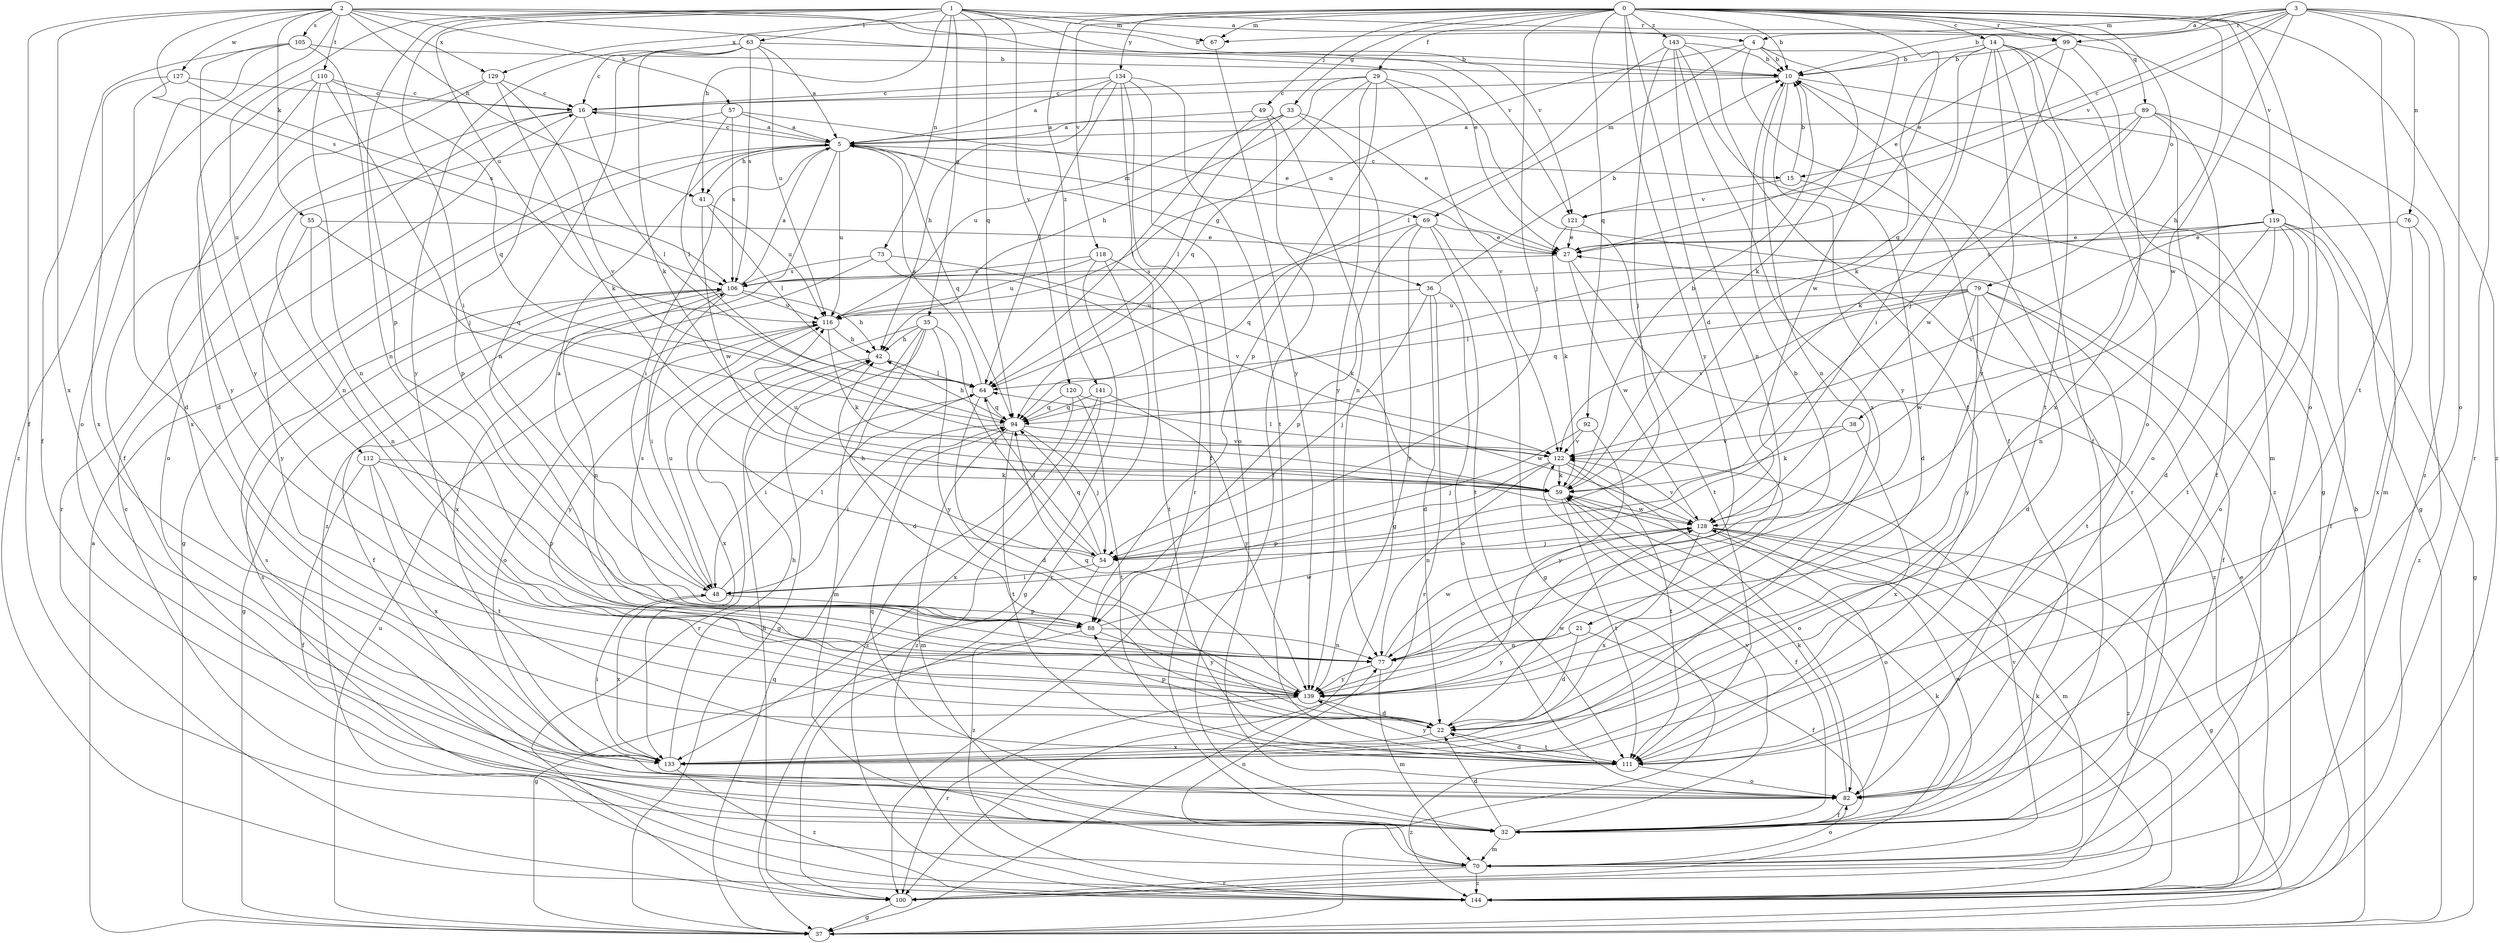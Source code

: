 strict digraph  {
0;
1;
2;
3;
4;
5;
10;
14;
15;
16;
21;
22;
27;
29;
32;
33;
35;
36;
37;
38;
41;
42;
48;
49;
54;
55;
57;
59;
63;
64;
67;
69;
70;
73;
76;
77;
79;
82;
88;
89;
92;
94;
99;
100;
105;
106;
110;
111;
112;
116;
118;
119;
120;
121;
122;
127;
128;
129;
133;
134;
139;
141;
143;
144;
0 -> 10  [label=b];
0 -> 14  [label=c];
0 -> 21  [label=d];
0 -> 27  [label=e];
0 -> 29  [label=f];
0 -> 33  [label=g];
0 -> 38  [label=h];
0 -> 49  [label=j];
0 -> 54  [label=j];
0 -> 67  [label=m];
0 -> 79  [label=o];
0 -> 82  [label=o];
0 -> 89  [label=q];
0 -> 92  [label=q];
0 -> 99  [label=r];
0 -> 118  [label=v];
0 -> 119  [label=v];
0 -> 129  [label=x];
0 -> 134  [label=y];
0 -> 139  [label=y];
0 -> 141  [label=z];
0 -> 143  [label=z];
0 -> 144  [label=z];
1 -> 4  [label=a];
1 -> 35  [label=g];
1 -> 41  [label=h];
1 -> 48  [label=i];
1 -> 63  [label=l];
1 -> 67  [label=m];
1 -> 73  [label=n];
1 -> 88  [label=p];
1 -> 94  [label=q];
1 -> 99  [label=r];
1 -> 112  [label=u];
1 -> 116  [label=u];
1 -> 120  [label=v];
1 -> 121  [label=v];
2 -> 10  [label=b];
2 -> 27  [label=e];
2 -> 32  [label=f];
2 -> 41  [label=h];
2 -> 55  [label=k];
2 -> 57  [label=k];
2 -> 105  [label=s];
2 -> 106  [label=s];
2 -> 110  [label=t];
2 -> 121  [label=v];
2 -> 127  [label=w];
2 -> 129  [label=x];
2 -> 133  [label=x];
2 -> 144  [label=z];
3 -> 4  [label=a];
3 -> 10  [label=b];
3 -> 15  [label=c];
3 -> 67  [label=m];
3 -> 76  [label=n];
3 -> 82  [label=o];
3 -> 99  [label=r];
3 -> 100  [label=r];
3 -> 111  [label=t];
3 -> 121  [label=v];
3 -> 128  [label=w];
4 -> 10  [label=b];
4 -> 32  [label=f];
4 -> 59  [label=k];
4 -> 69  [label=m];
4 -> 116  [label=u];
4 -> 128  [label=w];
5 -> 15  [label=c];
5 -> 16  [label=c];
5 -> 36  [label=g];
5 -> 37  [label=g];
5 -> 41  [label=h];
5 -> 48  [label=i];
5 -> 69  [label=m];
5 -> 94  [label=q];
5 -> 116  [label=u];
5 -> 144  [label=z];
10 -> 16  [label=c];
10 -> 37  [label=g];
10 -> 77  [label=n];
10 -> 100  [label=r];
10 -> 139  [label=y];
14 -> 10  [label=b];
14 -> 32  [label=f];
14 -> 48  [label=i];
14 -> 59  [label=k];
14 -> 70  [label=m];
14 -> 82  [label=o];
14 -> 94  [label=q];
14 -> 111  [label=t];
14 -> 139  [label=y];
15 -> 10  [label=b];
15 -> 22  [label=d];
15 -> 121  [label=v];
16 -> 5  [label=a];
16 -> 64  [label=l];
16 -> 82  [label=o];
16 -> 88  [label=p];
16 -> 100  [label=r];
21 -> 22  [label=d];
21 -> 32  [label=f];
21 -> 77  [label=n];
21 -> 139  [label=y];
22 -> 88  [label=p];
22 -> 111  [label=t];
22 -> 128  [label=w];
22 -> 133  [label=x];
27 -> 106  [label=s];
27 -> 128  [label=w];
27 -> 144  [label=z];
29 -> 16  [label=c];
29 -> 42  [label=h];
29 -> 88  [label=p];
29 -> 94  [label=q];
29 -> 122  [label=v];
29 -> 139  [label=y];
29 -> 144  [label=z];
32 -> 22  [label=d];
32 -> 70  [label=m];
32 -> 106  [label=s];
32 -> 122  [label=v];
32 -> 128  [label=w];
33 -> 5  [label=a];
33 -> 27  [label=e];
33 -> 37  [label=g];
33 -> 64  [label=l];
33 -> 116  [label=u];
35 -> 22  [label=d];
35 -> 37  [label=g];
35 -> 42  [label=h];
35 -> 54  [label=j];
35 -> 70  [label=m];
35 -> 133  [label=x];
35 -> 139  [label=y];
36 -> 10  [label=b];
36 -> 22  [label=d];
36 -> 54  [label=j];
36 -> 82  [label=o];
36 -> 100  [label=r];
36 -> 116  [label=u];
37 -> 5  [label=a];
37 -> 10  [label=b];
37 -> 94  [label=q];
37 -> 116  [label=u];
38 -> 59  [label=k];
38 -> 122  [label=v];
38 -> 133  [label=x];
41 -> 64  [label=l];
41 -> 116  [label=u];
41 -> 128  [label=w];
42 -> 64  [label=l];
42 -> 100  [label=r];
48 -> 5  [label=a];
48 -> 64  [label=l];
48 -> 88  [label=p];
48 -> 116  [label=u];
48 -> 133  [label=x];
49 -> 5  [label=a];
49 -> 32  [label=f];
49 -> 64  [label=l];
49 -> 77  [label=n];
54 -> 42  [label=h];
54 -> 48  [label=i];
54 -> 64  [label=l];
54 -> 94  [label=q];
54 -> 144  [label=z];
55 -> 27  [label=e];
55 -> 77  [label=n];
55 -> 94  [label=q];
55 -> 139  [label=y];
57 -> 5  [label=a];
57 -> 27  [label=e];
57 -> 64  [label=l];
57 -> 77  [label=n];
57 -> 106  [label=s];
59 -> 10  [label=b];
59 -> 32  [label=f];
59 -> 111  [label=t];
59 -> 116  [label=u];
59 -> 128  [label=w];
63 -> 5  [label=a];
63 -> 10  [label=b];
63 -> 16  [label=c];
63 -> 59  [label=k];
63 -> 77  [label=n];
63 -> 106  [label=s];
63 -> 116  [label=u];
63 -> 139  [label=y];
64 -> 5  [label=a];
64 -> 22  [label=d];
64 -> 48  [label=i];
64 -> 94  [label=q];
67 -> 139  [label=y];
69 -> 27  [label=e];
69 -> 37  [label=g];
69 -> 88  [label=p];
69 -> 94  [label=q];
69 -> 111  [label=t];
69 -> 139  [label=y];
70 -> 77  [label=n];
70 -> 82  [label=o];
70 -> 100  [label=r];
70 -> 106  [label=s];
70 -> 122  [label=v];
70 -> 144  [label=z];
73 -> 59  [label=k];
73 -> 106  [label=s];
73 -> 122  [label=v];
73 -> 133  [label=x];
76 -> 27  [label=e];
76 -> 133  [label=x];
76 -> 144  [label=z];
77 -> 10  [label=b];
77 -> 70  [label=m];
77 -> 128  [label=w];
77 -> 139  [label=y];
79 -> 22  [label=d];
79 -> 32  [label=f];
79 -> 64  [label=l];
79 -> 94  [label=q];
79 -> 111  [label=t];
79 -> 116  [label=u];
79 -> 122  [label=v];
79 -> 128  [label=w];
79 -> 139  [label=y];
82 -> 32  [label=f];
82 -> 59  [label=k];
82 -> 94  [label=q];
88 -> 37  [label=g];
88 -> 77  [label=n];
88 -> 106  [label=s];
88 -> 128  [label=w];
88 -> 139  [label=y];
89 -> 5  [label=a];
89 -> 32  [label=f];
89 -> 59  [label=k];
89 -> 70  [label=m];
89 -> 82  [label=o];
89 -> 128  [label=w];
92 -> 54  [label=j];
92 -> 122  [label=v];
92 -> 139  [label=y];
94 -> 42  [label=h];
94 -> 48  [label=i];
94 -> 54  [label=j];
94 -> 70  [label=m];
94 -> 111  [label=t];
94 -> 122  [label=v];
99 -> 10  [label=b];
99 -> 27  [label=e];
99 -> 54  [label=j];
99 -> 133  [label=x];
99 -> 144  [label=z];
100 -> 37  [label=g];
100 -> 42  [label=h];
100 -> 59  [label=k];
105 -> 10  [label=b];
105 -> 32  [label=f];
105 -> 77  [label=n];
105 -> 82  [label=o];
105 -> 139  [label=y];
106 -> 5  [label=a];
106 -> 32  [label=f];
106 -> 37  [label=g];
106 -> 42  [label=h];
106 -> 48  [label=i];
106 -> 77  [label=n];
106 -> 116  [label=u];
110 -> 16  [label=c];
110 -> 22  [label=d];
110 -> 54  [label=j];
110 -> 77  [label=n];
110 -> 94  [label=q];
110 -> 139  [label=y];
111 -> 22  [label=d];
111 -> 82  [label=o];
111 -> 139  [label=y];
111 -> 144  [label=z];
112 -> 32  [label=f];
112 -> 59  [label=k];
112 -> 88  [label=p];
112 -> 111  [label=t];
112 -> 133  [label=x];
116 -> 42  [label=h];
116 -> 59  [label=k];
116 -> 82  [label=o];
116 -> 139  [label=y];
118 -> 37  [label=g];
118 -> 100  [label=r];
118 -> 106  [label=s];
118 -> 111  [label=t];
118 -> 116  [label=u];
119 -> 22  [label=d];
119 -> 27  [label=e];
119 -> 32  [label=f];
119 -> 37  [label=g];
119 -> 77  [label=n];
119 -> 82  [label=o];
119 -> 106  [label=s];
119 -> 111  [label=t];
119 -> 122  [label=v];
120 -> 94  [label=q];
120 -> 111  [label=t];
120 -> 128  [label=w];
120 -> 144  [label=z];
121 -> 27  [label=e];
121 -> 59  [label=k];
121 -> 111  [label=t];
122 -> 59  [label=k];
122 -> 64  [label=l];
122 -> 77  [label=n];
122 -> 82  [label=o];
122 -> 88  [label=p];
122 -> 111  [label=t];
127 -> 16  [label=c];
127 -> 22  [label=d];
127 -> 106  [label=s];
127 -> 133  [label=x];
128 -> 37  [label=g];
128 -> 54  [label=j];
128 -> 70  [label=m];
128 -> 82  [label=o];
128 -> 122  [label=v];
128 -> 133  [label=x];
128 -> 144  [label=z];
129 -> 16  [label=c];
129 -> 32  [label=f];
129 -> 59  [label=k];
129 -> 122  [label=v];
129 -> 133  [label=x];
133 -> 42  [label=h];
133 -> 48  [label=i];
133 -> 144  [label=z];
134 -> 5  [label=a];
134 -> 16  [label=c];
134 -> 32  [label=f];
134 -> 42  [label=h];
134 -> 64  [label=l];
134 -> 82  [label=o];
134 -> 100  [label=r];
134 -> 111  [label=t];
139 -> 22  [label=d];
139 -> 94  [label=q];
139 -> 100  [label=r];
141 -> 94  [label=q];
141 -> 133  [label=x];
141 -> 139  [label=y];
141 -> 144  [label=z];
143 -> 10  [label=b];
143 -> 37  [label=g];
143 -> 54  [label=j];
143 -> 64  [label=l];
143 -> 77  [label=n];
143 -> 111  [label=t];
143 -> 133  [label=x];
144 -> 16  [label=c];
144 -> 27  [label=e];
144 -> 59  [label=k];
}
